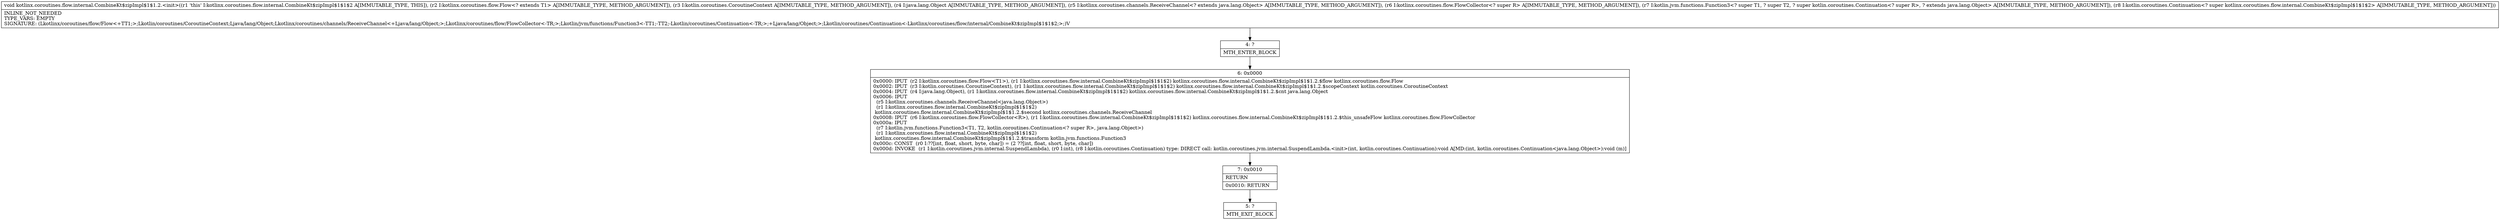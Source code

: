 digraph "CFG forkotlinx.coroutines.flow.internal.CombineKt$zipImpl$1$1.2.\<init\>(Lkotlinx\/coroutines\/flow\/Flow;Lkotlin\/coroutines\/CoroutineContext;Ljava\/lang\/Object;Lkotlinx\/coroutines\/channels\/ReceiveChannel;Lkotlinx\/coroutines\/flow\/FlowCollector;Lkotlin\/jvm\/functions\/Function3;Lkotlin\/coroutines\/Continuation;)V" {
Node_4 [shape=record,label="{4\:\ ?|MTH_ENTER_BLOCK\l}"];
Node_6 [shape=record,label="{6\:\ 0x0000|0x0000: IPUT  (r2 I:kotlinx.coroutines.flow.Flow\<T1\>), (r1 I:kotlinx.coroutines.flow.internal.CombineKt$zipImpl$1$1$2) kotlinx.coroutines.flow.internal.CombineKt$zipImpl$1$1.2.$flow kotlinx.coroutines.flow.Flow \l0x0002: IPUT  (r3 I:kotlin.coroutines.CoroutineContext), (r1 I:kotlinx.coroutines.flow.internal.CombineKt$zipImpl$1$1$2) kotlinx.coroutines.flow.internal.CombineKt$zipImpl$1$1.2.$scopeContext kotlin.coroutines.CoroutineContext \l0x0004: IPUT  (r4 I:java.lang.Object), (r1 I:kotlinx.coroutines.flow.internal.CombineKt$zipImpl$1$1$2) kotlinx.coroutines.flow.internal.CombineKt$zipImpl$1$1.2.$cnt java.lang.Object \l0x0006: IPUT  \l  (r5 I:kotlinx.coroutines.channels.ReceiveChannel\<java.lang.Object\>)\l  (r1 I:kotlinx.coroutines.flow.internal.CombineKt$zipImpl$1$1$2)\l kotlinx.coroutines.flow.internal.CombineKt$zipImpl$1$1.2.$second kotlinx.coroutines.channels.ReceiveChannel \l0x0008: IPUT  (r6 I:kotlinx.coroutines.flow.FlowCollector\<R\>), (r1 I:kotlinx.coroutines.flow.internal.CombineKt$zipImpl$1$1$2) kotlinx.coroutines.flow.internal.CombineKt$zipImpl$1$1.2.$this_unsafeFlow kotlinx.coroutines.flow.FlowCollector \l0x000a: IPUT  \l  (r7 I:kotlin.jvm.functions.Function3\<T1, T2, kotlin.coroutines.Continuation\<? super R\>, java.lang.Object\>)\l  (r1 I:kotlinx.coroutines.flow.internal.CombineKt$zipImpl$1$1$2)\l kotlinx.coroutines.flow.internal.CombineKt$zipImpl$1$1.2.$transform kotlin.jvm.functions.Function3 \l0x000c: CONST  (r0 I:??[int, float, short, byte, char]) = (2 ??[int, float, short, byte, char]) \l0x000d: INVOKE  (r1 I:kotlin.coroutines.jvm.internal.SuspendLambda), (r0 I:int), (r8 I:kotlin.coroutines.Continuation) type: DIRECT call: kotlin.coroutines.jvm.internal.SuspendLambda.\<init\>(int, kotlin.coroutines.Continuation):void A[MD:(int, kotlin.coroutines.Continuation\<java.lang.Object\>):void (m)]\l}"];
Node_7 [shape=record,label="{7\:\ 0x0010|RETURN\l|0x0010: RETURN   \l}"];
Node_5 [shape=record,label="{5\:\ ?|MTH_EXIT_BLOCK\l}"];
MethodNode[shape=record,label="{void kotlinx.coroutines.flow.internal.CombineKt$zipImpl$1$1.2.\<init\>((r1 'this' I:kotlinx.coroutines.flow.internal.CombineKt$zipImpl$1$1$2 A[IMMUTABLE_TYPE, THIS]), (r2 I:kotlinx.coroutines.flow.Flow\<? extends T1\> A[IMMUTABLE_TYPE, METHOD_ARGUMENT]), (r3 I:kotlin.coroutines.CoroutineContext A[IMMUTABLE_TYPE, METHOD_ARGUMENT]), (r4 I:java.lang.Object A[IMMUTABLE_TYPE, METHOD_ARGUMENT]), (r5 I:kotlinx.coroutines.channels.ReceiveChannel\<? extends java.lang.Object\> A[IMMUTABLE_TYPE, METHOD_ARGUMENT]), (r6 I:kotlinx.coroutines.flow.FlowCollector\<? super R\> A[IMMUTABLE_TYPE, METHOD_ARGUMENT]), (r7 I:kotlin.jvm.functions.Function3\<? super T1, ? super T2, ? super kotlin.coroutines.Continuation\<? super R\>, ? extends java.lang.Object\> A[IMMUTABLE_TYPE, METHOD_ARGUMENT]), (r8 I:kotlin.coroutines.Continuation\<? super kotlinx.coroutines.flow.internal.CombineKt$zipImpl$1$1$2\> A[IMMUTABLE_TYPE, METHOD_ARGUMENT]))  | INLINE_NOT_NEEDED\lTYPE_VARS: EMPTY\lSIGNATURE: (Lkotlinx\/coroutines\/flow\/Flow\<+TT1;\>;Lkotlin\/coroutines\/CoroutineContext;Ljava\/lang\/Object;Lkotlinx\/coroutines\/channels\/ReceiveChannel\<+Ljava\/lang\/Object;\>;Lkotlinx\/coroutines\/flow\/FlowCollector\<\-TR;\>;Lkotlin\/jvm\/functions\/Function3\<\-TT1;\-TT2;\-Lkotlin\/coroutines\/Continuation\<\-TR;\>;+Ljava\/lang\/Object;\>;Lkotlin\/coroutines\/Continuation\<\-Lkotlinx\/coroutines\/flow\/internal\/CombineKt$zipImpl$1$1$2;\>;)V\l}"];
MethodNode -> Node_4;Node_4 -> Node_6;
Node_6 -> Node_7;
Node_7 -> Node_5;
}

